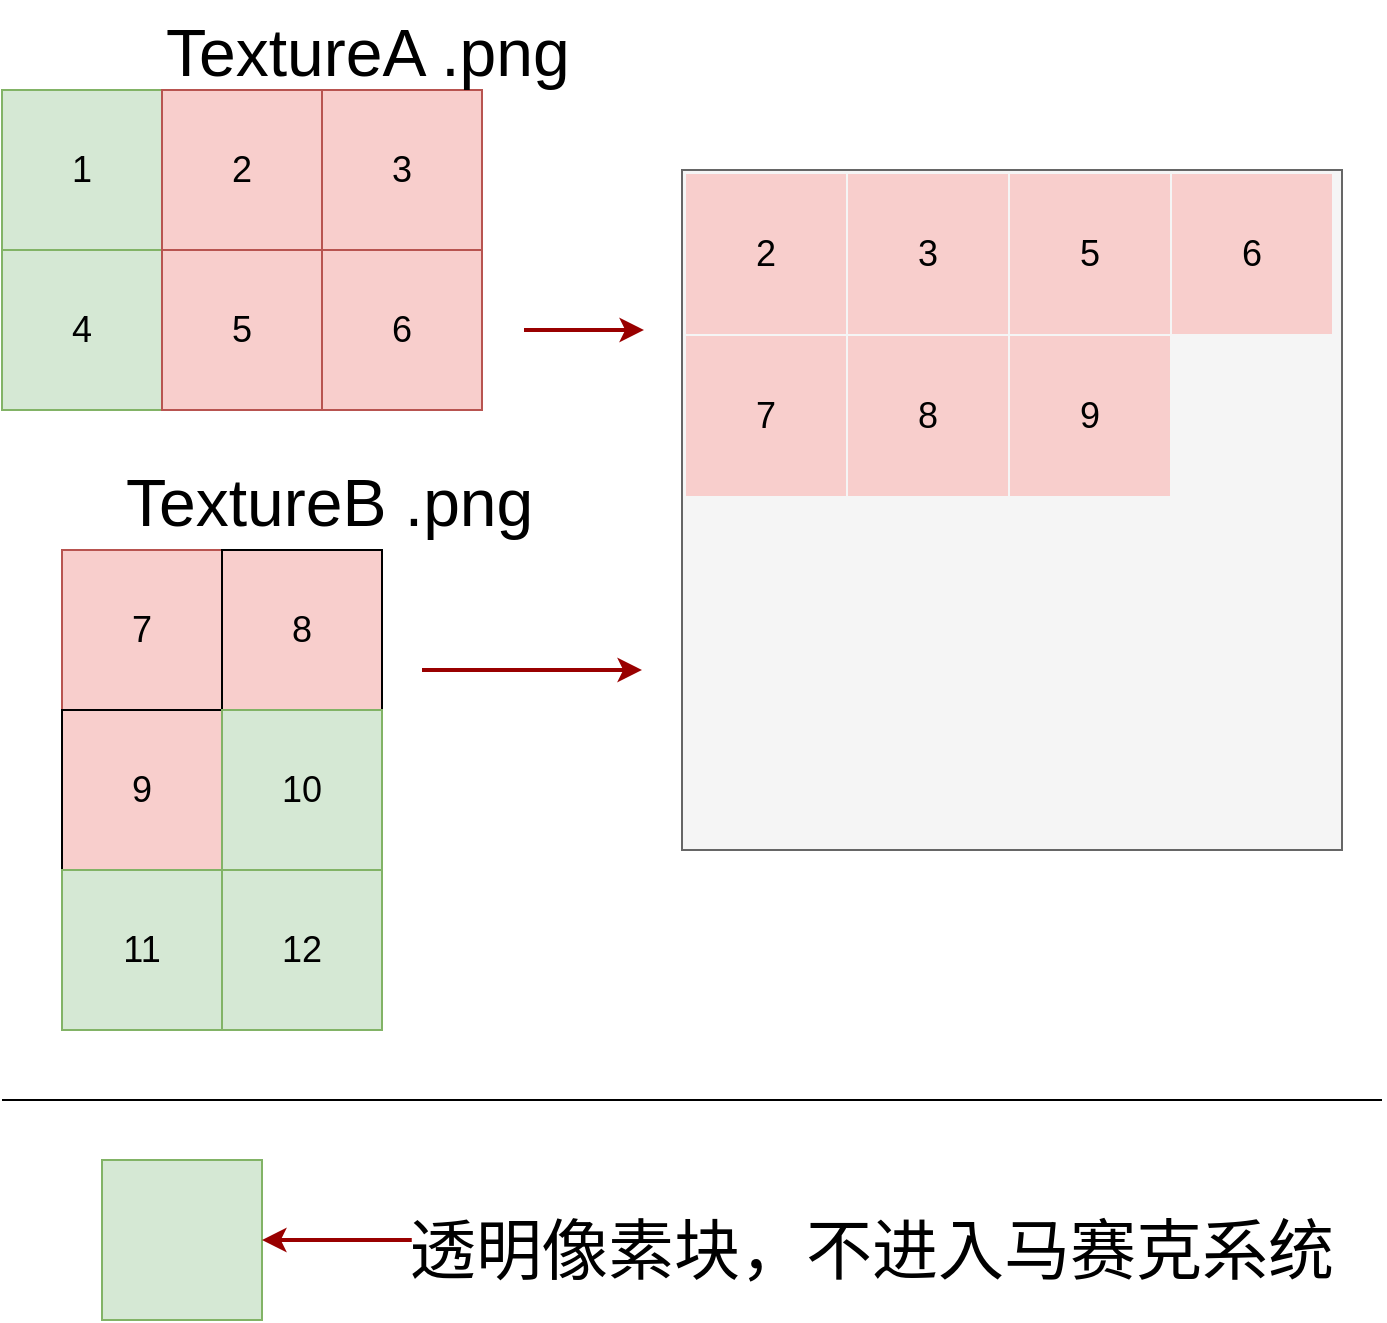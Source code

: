 <mxfile pages="1" version="11.2.8" type="github"><diagram name="Page-1" id="c7558073-3199-34d8-9f00-42111426c3f3"><mxGraphModel dx="891" dy="623" grid="1" gridSize="10" guides="1" tooltips="1" connect="1" arrows="1" fold="1" page="1" pageScale="1" pageWidth="3300" pageHeight="4681" background="#ffffff" math="0" shadow="0"><root><mxCell id="0"/><mxCell id="1" parent="0"/><mxCell id="2bhpm8a1R3r_cmO7ZY0D-98" value="1" style="whiteSpace=wrap;html=1;aspect=fixed;fontSize=18;fillColor=#d5e8d4;strokeColor=#82b366;" parent="1" vertex="1"><mxGeometry x="550" y="625" width="80" height="80" as="geometry"/></mxCell><mxCell id="2bhpm8a1R3r_cmO7ZY0D-99" value="2" style="whiteSpace=wrap;html=1;aspect=fixed;fillColor=#f8cecc;strokeColor=#b85450;fontSize=18;" parent="1" vertex="1"><mxGeometry x="630" y="625" width="80" height="80" as="geometry"/></mxCell><mxCell id="2bhpm8a1R3r_cmO7ZY0D-100" value="4" style="whiteSpace=wrap;html=1;aspect=fixed;fillColor=#d5e8d4;strokeColor=#82b366;fontSize=18;" parent="1" vertex="1"><mxGeometry x="550" y="705" width="80" height="80" as="geometry"/></mxCell><mxCell id="2bhpm8a1R3r_cmO7ZY0D-101" value="5" style="whiteSpace=wrap;html=1;aspect=fixed;fillColor=#f8cecc;strokeColor=#b85450;fontSize=18;" parent="1" vertex="1"><mxGeometry x="630" y="705" width="80" height="80" as="geometry"/></mxCell><mxCell id="2bhpm8a1R3r_cmO7ZY0D-102" value="3" style="whiteSpace=wrap;html=1;aspect=fixed;fillColor=#f8cecc;strokeColor=#b85450;fontSize=18;" parent="1" vertex="1"><mxGeometry x="710" y="625" width="80" height="80" as="geometry"/></mxCell><mxCell id="2bhpm8a1R3r_cmO7ZY0D-103" value="6" style="whiteSpace=wrap;html=1;aspect=fixed;fillColor=#f8cecc;strokeColor=#b85450;fontSize=18;" parent="1" vertex="1"><mxGeometry x="710" y="705" width="80" height="80" as="geometry"/></mxCell><mxCell id="2bhpm8a1R3r_cmO7ZY0D-113" style="edgeStyle=none;comic=0;orthogonalLoop=1;jettySize=auto;html=1;exitX=1;exitY=0.5;exitDx=0;exitDy=0;strokeColor=#990000;strokeWidth=2;fontColor=#000000;fontSize=18;" parent="1" edge="1"><mxGeometry relative="1" as="geometry"><mxPoint x="811" y="745" as="sourcePoint"/><mxPoint x="871" y="745" as="targetPoint"/></mxGeometry></mxCell><mxCell id="2bhpm8a1R3r_cmO7ZY0D-114" value="" style="whiteSpace=wrap;html=1;fillColor=#f5f5f5;strokeColor=#666666;fontSize=18;fontColor=#333333;" parent="1" vertex="1"><mxGeometry x="890" y="665" width="330" height="340" as="geometry"/></mxCell><mxCell id="2bhpm8a1R3r_cmO7ZY0D-115" value="2" style="whiteSpace=wrap;html=1;aspect=fixed;fillColor=#f8cecc;strokeColor=none;fontSize=18;" parent="1" vertex="1"><mxGeometry x="892" y="667" width="80" height="80" as="geometry"/></mxCell><mxCell id="2bhpm8a1R3r_cmO7ZY0D-116" value="3" style="whiteSpace=wrap;html=1;aspect=fixed;fillColor=#f8cecc;strokeColor=none;fontSize=18;" parent="1" vertex="1"><mxGeometry x="973" y="667" width="80" height="80" as="geometry"/></mxCell><mxCell id="2bhpm8a1R3r_cmO7ZY0D-117" value="5" style="whiteSpace=wrap;html=1;aspect=fixed;fillColor=#f8cecc;strokeColor=none;fontSize=18;" parent="1" vertex="1"><mxGeometry x="1054" y="667" width="80" height="80" as="geometry"/></mxCell><mxCell id="2bhpm8a1R3r_cmO7ZY0D-118" value="6" style="whiteSpace=wrap;html=1;aspect=fixed;fillColor=#f8cecc;strokeColor=none;fontSize=18;" parent="1" vertex="1"><mxGeometry x="1135" y="667" width="80" height="80" as="geometry"/></mxCell><mxCell id="2bhpm8a1R3r_cmO7ZY0D-119" value="7" style="whiteSpace=wrap;html=1;aspect=fixed;fontSize=18;fillColor=#f8cecc;strokeColor=#b85450;" parent="1" vertex="1"><mxGeometry x="580" y="855" width="80" height="80" as="geometry"/></mxCell><mxCell id="2bhpm8a1R3r_cmO7ZY0D-120" value="8" style="whiteSpace=wrap;html=1;aspect=fixed;fontSize=18;fillColor=#f8cecc;strokeColor=#000000;" parent="1" vertex="1"><mxGeometry x="660" y="855" width="80" height="80" as="geometry"/></mxCell><mxCell id="2bhpm8a1R3r_cmO7ZY0D-121" value="9" style="whiteSpace=wrap;html=1;aspect=fixed;fontSize=18;fillColor=#f8cecc;strokeColor=#000000;" parent="1" vertex="1"><mxGeometry x="580" y="935" width="80" height="80" as="geometry"/></mxCell><mxCell id="2bhpm8a1R3r_cmO7ZY0D-122" value="10" style="whiteSpace=wrap;html=1;aspect=fixed;fontSize=18;fillColor=#d5e8d4;strokeColor=#82b366;" parent="1" vertex="1"><mxGeometry x="660" y="935" width="80" height="80" as="geometry"/></mxCell><mxCell id="2bhpm8a1R3r_cmO7ZY0D-123" value="11" style="whiteSpace=wrap;html=1;aspect=fixed;fontSize=18;fillColor=#d5e8d4;strokeColor=#82b366;" parent="1" vertex="1"><mxGeometry x="580" y="1015" width="80" height="80" as="geometry"/></mxCell><mxCell id="2bhpm8a1R3r_cmO7ZY0D-124" value="12" style="whiteSpace=wrap;html=1;aspect=fixed;fontSize=18;fillColor=#d5e8d4;strokeColor=#82b366;" parent="1" vertex="1"><mxGeometry x="660" y="1015" width="80" height="80" as="geometry"/></mxCell><mxCell id="2bhpm8a1R3r_cmO7ZY0D-125" value="7" style="whiteSpace=wrap;html=1;aspect=fixed;fontSize=18;fillColor=#f8cecc;strokeColor=none;" parent="1" vertex="1"><mxGeometry x="892" y="748" width="80" height="80" as="geometry"/></mxCell><mxCell id="2bhpm8a1R3r_cmO7ZY0D-126" value="8" style="whiteSpace=wrap;html=1;aspect=fixed;fontSize=18;fillColor=#f8cecc;strokeColor=none;" parent="1" vertex="1"><mxGeometry x="973" y="748" width="80" height="80" as="geometry"/></mxCell><mxCell id="2bhpm8a1R3r_cmO7ZY0D-127" value="9" style="whiteSpace=wrap;html=1;aspect=fixed;fontSize=18;fillColor=#f8cecc;strokeColor=none;" parent="1" vertex="1"><mxGeometry x="1054" y="748" width="80" height="80" as="geometry"/></mxCell><mxCell id="2bhpm8a1R3r_cmO7ZY0D-128" style="edgeStyle=none;comic=0;orthogonalLoop=1;jettySize=auto;html=1;exitX=1;exitY=0.5;exitDx=0;exitDy=0;strokeColor=#990000;strokeWidth=2;fontColor=#000000;fontSize=18;" parent="1" edge="1"><mxGeometry relative="1" as="geometry"><mxPoint x="760" y="915" as="sourcePoint"/><mxPoint x="870" y="915" as="targetPoint"/></mxGeometry></mxCell><mxCell id="2bhpm8a1R3r_cmO7ZY0D-129" value="&lt;font style=&quot;font-size: 33px ; font-weight: normal&quot; color=&quot;#000000&quot;&gt;TextureA .png&lt;/font&gt;" style="text;html=1;comic=1;fontStyle=1;fontColor=#FF0000;fontSize=14;" parent="1" vertex="1"><mxGeometry x="630" y="580" width="60" height="30" as="geometry"/></mxCell><mxCell id="2bhpm8a1R3r_cmO7ZY0D-130" value="&lt;font style=&quot;font-size: 33px ; font-weight: normal&quot; color=&quot;#000000&quot;&gt;TextureB .png&lt;/font&gt;" style="text;html=1;comic=1;fontStyle=1;fontColor=#FF0000;fontSize=14;" parent="1" vertex="1"><mxGeometry x="610" y="805" width="60" height="30" as="geometry"/></mxCell><mxCell id="vZJAtY6wHvziQ9_aqfvr-1" value="" style="whiteSpace=wrap;html=1;aspect=fixed;fillColor=#d5e8d4;strokeColor=#82b366;fontSize=18;" parent="1" vertex="1"><mxGeometry x="600" y="1160" width="80" height="80" as="geometry"/></mxCell><mxCell id="vZJAtY6wHvziQ9_aqfvr-2" value="&lt;font style=&quot;font-size: 33px&quot;&gt;透明像素块，不进入马赛克系统&lt;/font&gt;" style="text;html=1;resizable=0;points=[];autosize=1;align=left;verticalAlign=top;spacingTop=-4;" parent="1" vertex="1"><mxGeometry x="752" y="1183" width="480" height="20" as="geometry"/></mxCell><mxCell id="vZJAtY6wHvziQ9_aqfvr-3" style="edgeStyle=none;comic=0;orthogonalLoop=1;jettySize=auto;html=1;exitX=0.006;exitY=0.85;exitDx=0;exitDy=0;strokeColor=#990000;strokeWidth=2;fontColor=#000000;fontSize=18;entryX=1;entryY=0.5;entryDx=0;entryDy=0;exitPerimeter=0;" parent="1" source="vZJAtY6wHvziQ9_aqfvr-2" target="vZJAtY6wHvziQ9_aqfvr-1" edge="1"><mxGeometry relative="1" as="geometry"><mxPoint x="779" y="1120" as="sourcePoint"/><mxPoint x="889" y="1120" as="targetPoint"/></mxGeometry></mxCell><mxCell id="vZJAtY6wHvziQ9_aqfvr-6" value="" style="endArrow=none;html=1;" parent="1" edge="1"><mxGeometry width="50" height="50" relative="1" as="geometry"><mxPoint x="550" y="1130" as="sourcePoint"/><mxPoint x="1240" y="1130" as="targetPoint"/></mxGeometry></mxCell></root></mxGraphModel></diagram></mxfile>